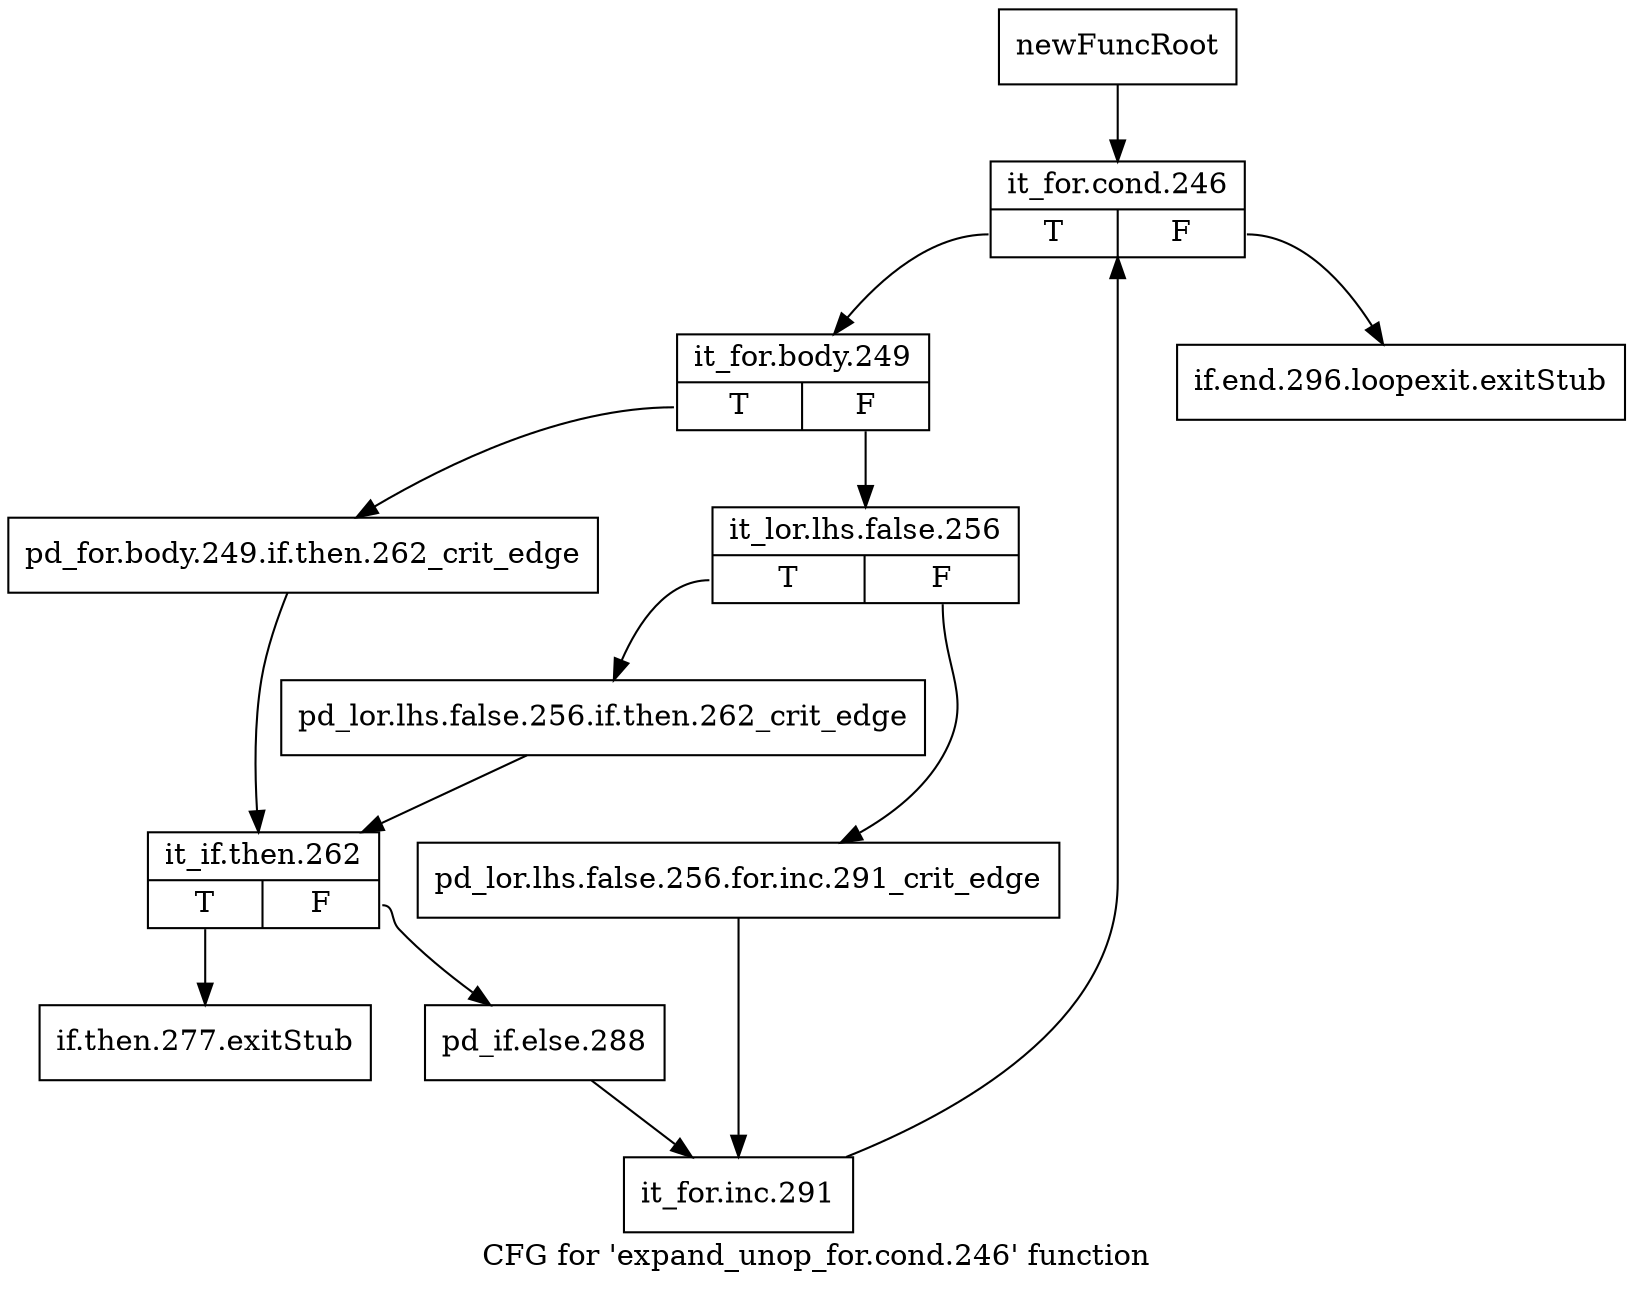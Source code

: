 digraph "CFG for 'expand_unop_for.cond.246' function" {
	label="CFG for 'expand_unop_for.cond.246' function";

	Node0xb6fb2b0 [shape=record,label="{newFuncRoot}"];
	Node0xb6fb2b0 -> Node0xb6fb3a0;
	Node0xb6fb300 [shape=record,label="{if.end.296.loopexit.exitStub}"];
	Node0xb6fb350 [shape=record,label="{if.then.277.exitStub}"];
	Node0xb6fb3a0 [shape=record,label="{it_for.cond.246|{<s0>T|<s1>F}}"];
	Node0xb6fb3a0:s0 -> Node0xb6fb3f0;
	Node0xb6fb3a0:s1 -> Node0xb6fb300;
	Node0xb6fb3f0 [shape=record,label="{it_for.body.249|{<s0>T|<s1>F}}"];
	Node0xb6fb3f0:s0 -> Node0xb6fb530;
	Node0xb6fb3f0:s1 -> Node0xb6fb440;
	Node0xb6fb440 [shape=record,label="{it_lor.lhs.false.256|{<s0>T|<s1>F}}"];
	Node0xb6fb440:s0 -> Node0xb6fb4e0;
	Node0xb6fb440:s1 -> Node0xb6fb490;
	Node0xb6fb490 [shape=record,label="{pd_lor.lhs.false.256.for.inc.291_crit_edge}"];
	Node0xb6fb490 -> Node0xb6fb620;
	Node0xb6fb4e0 [shape=record,label="{pd_lor.lhs.false.256.if.then.262_crit_edge}"];
	Node0xb6fb4e0 -> Node0xb6fb580;
	Node0xb6fb530 [shape=record,label="{pd_for.body.249.if.then.262_crit_edge}"];
	Node0xb6fb530 -> Node0xb6fb580;
	Node0xb6fb580 [shape=record,label="{it_if.then.262|{<s0>T|<s1>F}}"];
	Node0xb6fb580:s0 -> Node0xb6fb350;
	Node0xb6fb580:s1 -> Node0xb6fb5d0;
	Node0xb6fb5d0 [shape=record,label="{pd_if.else.288}"];
	Node0xb6fb5d0 -> Node0xb6fb620;
	Node0xb6fb620 [shape=record,label="{it_for.inc.291}"];
	Node0xb6fb620 -> Node0xb6fb3a0;
}

